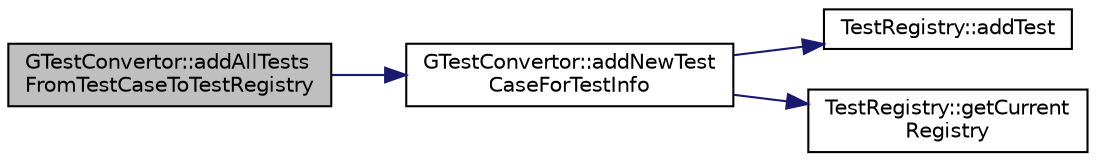 digraph "GTestConvertor::addAllTestsFromTestCaseToTestRegistry"
{
 // LATEX_PDF_SIZE
  edge [fontname="Helvetica",fontsize="10",labelfontname="Helvetica",labelfontsize="10"];
  node [fontname="Helvetica",fontsize="10",shape=record];
  rankdir="LR";
  Node1 [label="GTestConvertor::addAllTests\lFromTestCaseToTestRegistry",height=0.2,width=0.4,color="black", fillcolor="grey75", style="filled", fontcolor="black",tooltip=" "];
  Node1 -> Node2 [color="midnightblue",fontsize="10",style="solid",fontname="Helvetica"];
  Node2 [label="GTestConvertor::addNewTest\lCaseForTestInfo",height=0.2,width=0.4,color="black", fillcolor="white", style="filled",URL="$classGTestConvertor.html#af2b5a79286b924da7dd0d91934d4ce40",tooltip=" "];
  Node2 -> Node3 [color="midnightblue",fontsize="10",style="solid",fontname="Helvetica"];
  Node3 [label="TestRegistry::addTest",height=0.2,width=0.4,color="black", fillcolor="white", style="filled",URL="$classTestRegistry.html#a43ace9fbbe00b39114f37edce5be2555",tooltip=" "];
  Node2 -> Node4 [color="midnightblue",fontsize="10",style="solid",fontname="Helvetica"];
  Node4 [label="TestRegistry::getCurrent\lRegistry",height=0.2,width=0.4,color="black", fillcolor="white", style="filled",URL="$classTestRegistry.html#a5b69fbeeec366b8934948d51de791ac6",tooltip=" "];
}
